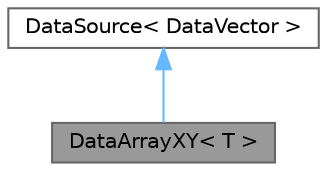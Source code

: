 digraph "DataArrayXY&lt; T &gt;"
{
 // LATEX_PDF_SIZE
  bgcolor="transparent";
  edge [fontname=Helvetica,fontsize=10,labelfontname=Helvetica,labelfontsize=10];
  node [fontname=Helvetica,fontsize=10,shape=box,height=0.2,width=0.4];
  Node1 [label="DataArrayXY\< T \>",height=0.2,width=0.4,color="gray40", fillcolor="grey60", style="filled", fontcolor="black",tooltip="Data source obtained from a C array."];
  Node2 -> Node1 [dir="back",color="steelblue1",style="solid"];
  Node2 [label="DataSource\< DataVector \>",height=0.2,width=0.4,color="gray40", fillcolor="white", style="filled",URL="$class_data_source.html",tooltip=" "];
}

